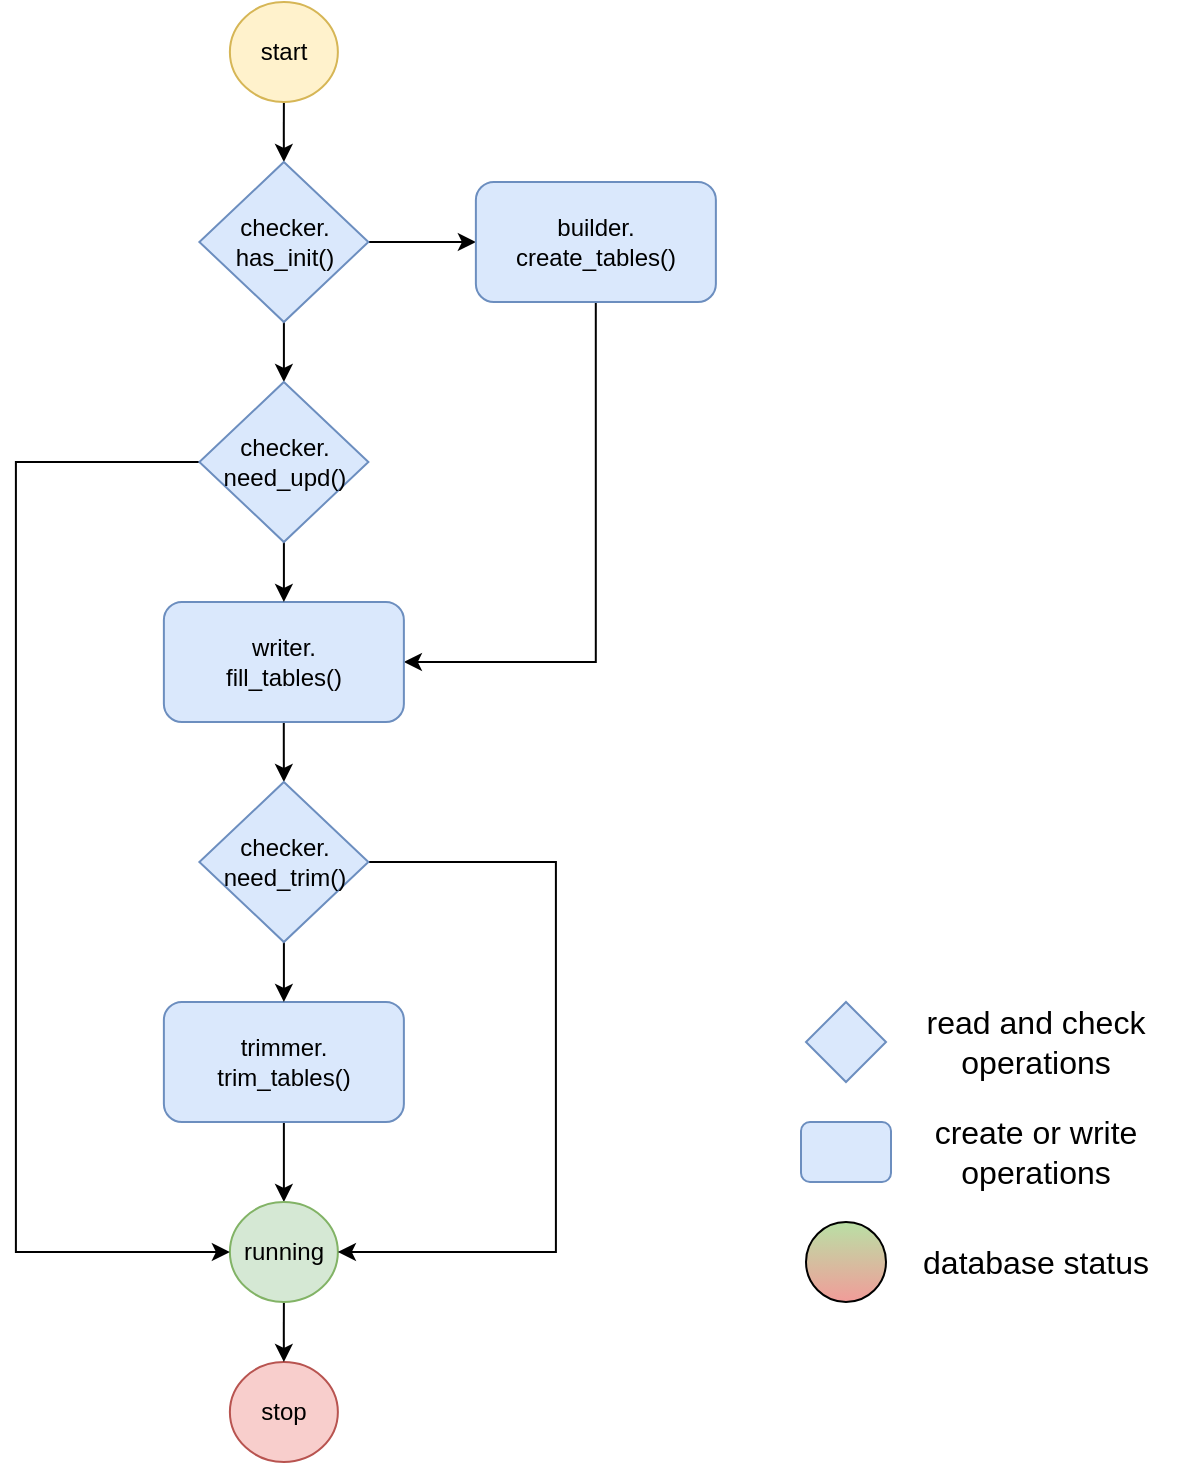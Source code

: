 <mxfile version="14.7.3" type="device"><diagram id="C5RBs43oDa-KdzZeNtuy" name="Page-1"><mxGraphModel dx="1767" dy="1020" grid="1" gridSize="10" guides="1" tooltips="1" connect="1" arrows="1" fold="1" page="1" pageScale="1" pageWidth="827" pageHeight="1169" math="0" shadow="0"><root><mxCell id="WIyWlLk6GJQsqaUBKTNV-0"/><mxCell id="WIyWlLk6GJQsqaUBKTNV-1" parent="WIyWlLk6GJQsqaUBKTNV-0"/><mxCell id="EKnlKL0pCzrxtYa5lAn7-3" style="edgeStyle=orthogonalEdgeStyle;rounded=0;orthogonalLoop=1;jettySize=auto;html=1;entryX=0.5;entryY=0;entryDx=0;entryDy=0;" edge="1" parent="WIyWlLk6GJQsqaUBKTNV-1" source="EKnlKL0pCzrxtYa5lAn7-0" target="EKnlKL0pCzrxtYa5lAn7-2"><mxGeometry relative="1" as="geometry"/></mxCell><mxCell id="EKnlKL0pCzrxtYa5lAn7-0" value="start" style="ellipse;whiteSpace=wrap;html=1;fillColor=#fff2cc;strokeColor=#d6b656;" vertex="1" parent="WIyWlLk6GJQsqaUBKTNV-1"><mxGeometry x="216.94" y="70" width="54" height="50" as="geometry"/></mxCell><mxCell id="EKnlKL0pCzrxtYa5lAn7-1" value="stop" style="ellipse;whiteSpace=wrap;html=1;fillColor=#f8cecc;strokeColor=#b85450;" vertex="1" parent="WIyWlLk6GJQsqaUBKTNV-1"><mxGeometry x="216.94" y="750" width="54" height="50" as="geometry"/></mxCell><mxCell id="EKnlKL0pCzrxtYa5lAn7-29" style="edgeStyle=orthogonalEdgeStyle;rounded=0;orthogonalLoop=1;jettySize=auto;html=1;entryX=0.5;entryY=0;entryDx=0;entryDy=0;" edge="1" parent="WIyWlLk6GJQsqaUBKTNV-1" source="EKnlKL0pCzrxtYa5lAn7-2" target="EKnlKL0pCzrxtYa5lAn7-20"><mxGeometry relative="1" as="geometry"/></mxCell><mxCell id="EKnlKL0pCzrxtYa5lAn7-34" style="edgeStyle=orthogonalEdgeStyle;rounded=0;orthogonalLoop=1;jettySize=auto;html=1;entryX=0;entryY=0.5;entryDx=0;entryDy=0;" edge="1" parent="WIyWlLk6GJQsqaUBKTNV-1" source="EKnlKL0pCzrxtYa5lAn7-2" target="EKnlKL0pCzrxtYa5lAn7-4"><mxGeometry relative="1" as="geometry"/></mxCell><mxCell id="EKnlKL0pCzrxtYa5lAn7-2" value="checker.&lt;br&gt;has_init()" style="rhombus;whiteSpace=wrap;html=1;fillColor=#dae8fc;strokeColor=#6c8ebf;" vertex="1" parent="WIyWlLk6GJQsqaUBKTNV-1"><mxGeometry x="201.69" y="150" width="84.5" height="80" as="geometry"/></mxCell><mxCell id="EKnlKL0pCzrxtYa5lAn7-36" style="edgeStyle=orthogonalEdgeStyle;rounded=0;orthogonalLoop=1;jettySize=auto;html=1;entryX=1;entryY=0.5;entryDx=0;entryDy=0;" edge="1" parent="WIyWlLk6GJQsqaUBKTNV-1" source="EKnlKL0pCzrxtYa5lAn7-4" target="EKnlKL0pCzrxtYa5lAn7-8"><mxGeometry relative="1" as="geometry"><Array as="points"><mxPoint x="399.94" y="400"/></Array></mxGeometry></mxCell><mxCell id="EKnlKL0pCzrxtYa5lAn7-4" value="builder.&lt;br&gt;create_tables()" style="rounded=1;whiteSpace=wrap;html=1;fillColor=#dae8fc;strokeColor=#6c8ebf;" vertex="1" parent="WIyWlLk6GJQsqaUBKTNV-1"><mxGeometry x="339.94" y="160" width="120" height="60" as="geometry"/></mxCell><mxCell id="EKnlKL0pCzrxtYa5lAn7-31" style="edgeStyle=orthogonalEdgeStyle;rounded=0;orthogonalLoop=1;jettySize=auto;html=1;entryX=0.5;entryY=0;entryDx=0;entryDy=0;" edge="1" parent="WIyWlLk6GJQsqaUBKTNV-1" source="EKnlKL0pCzrxtYa5lAn7-8" target="EKnlKL0pCzrxtYa5lAn7-23"><mxGeometry relative="1" as="geometry"/></mxCell><mxCell id="EKnlKL0pCzrxtYa5lAn7-8" value="writer.&lt;br&gt;fill_tables()" style="rounded=1;whiteSpace=wrap;html=1;fillColor=#dae8fc;strokeColor=#6c8ebf;" vertex="1" parent="WIyWlLk6GJQsqaUBKTNV-1"><mxGeometry x="183.94" y="370" width="120" height="60" as="geometry"/></mxCell><mxCell id="EKnlKL0pCzrxtYa5lAn7-33" style="edgeStyle=orthogonalEdgeStyle;rounded=0;orthogonalLoop=1;jettySize=auto;html=1;entryX=0.5;entryY=0;entryDx=0;entryDy=0;" edge="1" parent="WIyWlLk6GJQsqaUBKTNV-1" source="EKnlKL0pCzrxtYa5lAn7-12" target="EKnlKL0pCzrxtYa5lAn7-16"><mxGeometry relative="1" as="geometry"/></mxCell><mxCell id="EKnlKL0pCzrxtYa5lAn7-12" value="trimmer.&lt;br&gt;trim_tables()" style="rounded=1;whiteSpace=wrap;html=1;fillColor=#dae8fc;strokeColor=#6c8ebf;" vertex="1" parent="WIyWlLk6GJQsqaUBKTNV-1"><mxGeometry x="183.94" y="570" width="120" height="60" as="geometry"/></mxCell><mxCell id="EKnlKL0pCzrxtYa5lAn7-19" style="edgeStyle=orthogonalEdgeStyle;rounded=0;orthogonalLoop=1;jettySize=auto;html=1;entryX=0.5;entryY=0;entryDx=0;entryDy=0;" edge="1" parent="WIyWlLk6GJQsqaUBKTNV-1" source="EKnlKL0pCzrxtYa5lAn7-16" target="EKnlKL0pCzrxtYa5lAn7-1"><mxGeometry relative="1" as="geometry"/></mxCell><mxCell id="EKnlKL0pCzrxtYa5lAn7-16" value="running" style="ellipse;whiteSpace=wrap;html=1;fillColor=#d5e8d4;strokeColor=#82b366;" vertex="1" parent="WIyWlLk6GJQsqaUBKTNV-1"><mxGeometry x="216.94" y="670" width="54" height="50" as="geometry"/></mxCell><mxCell id="EKnlKL0pCzrxtYa5lAn7-30" style="edgeStyle=orthogonalEdgeStyle;rounded=0;orthogonalLoop=1;jettySize=auto;html=1;entryX=0.5;entryY=0;entryDx=0;entryDy=0;" edge="1" parent="WIyWlLk6GJQsqaUBKTNV-1" source="EKnlKL0pCzrxtYa5lAn7-20" target="EKnlKL0pCzrxtYa5lAn7-8"><mxGeometry relative="1" as="geometry"/></mxCell><mxCell id="EKnlKL0pCzrxtYa5lAn7-39" style="edgeStyle=orthogonalEdgeStyle;rounded=0;orthogonalLoop=1;jettySize=auto;html=1;entryX=0;entryY=0.5;entryDx=0;entryDy=0;" edge="1" parent="WIyWlLk6GJQsqaUBKTNV-1" source="EKnlKL0pCzrxtYa5lAn7-20" target="EKnlKL0pCzrxtYa5lAn7-16"><mxGeometry relative="1" as="geometry"><Array as="points"><mxPoint x="109.94" y="300"/><mxPoint x="109.94" y="695"/></Array></mxGeometry></mxCell><mxCell id="EKnlKL0pCzrxtYa5lAn7-20" value="checker.&lt;br&gt;need_upd()" style="rhombus;whiteSpace=wrap;html=1;fillColor=#dae8fc;strokeColor=#6c8ebf;" vertex="1" parent="WIyWlLk6GJQsqaUBKTNV-1"><mxGeometry x="201.69" y="260" width="84.5" height="80" as="geometry"/></mxCell><mxCell id="EKnlKL0pCzrxtYa5lAn7-32" style="edgeStyle=orthogonalEdgeStyle;rounded=0;orthogonalLoop=1;jettySize=auto;html=1;entryX=0.5;entryY=0;entryDx=0;entryDy=0;" edge="1" parent="WIyWlLk6GJQsqaUBKTNV-1" source="EKnlKL0pCzrxtYa5lAn7-23" target="EKnlKL0pCzrxtYa5lAn7-12"><mxGeometry relative="1" as="geometry"/></mxCell><mxCell id="EKnlKL0pCzrxtYa5lAn7-40" style="edgeStyle=orthogonalEdgeStyle;rounded=0;orthogonalLoop=1;jettySize=auto;html=1;entryX=1;entryY=0.5;entryDx=0;entryDy=0;" edge="1" parent="WIyWlLk6GJQsqaUBKTNV-1" source="EKnlKL0pCzrxtYa5lAn7-23" target="EKnlKL0pCzrxtYa5lAn7-16"><mxGeometry relative="1" as="geometry"><Array as="points"><mxPoint x="379.94" y="500"/><mxPoint x="379.94" y="695"/></Array></mxGeometry></mxCell><mxCell id="EKnlKL0pCzrxtYa5lAn7-23" value="checker.&lt;br&gt;need_trim()" style="rhombus;whiteSpace=wrap;html=1;fillColor=#dae8fc;strokeColor=#6c8ebf;" vertex="1" parent="WIyWlLk6GJQsqaUBKTNV-1"><mxGeometry x="201.69" y="460" width="84.5" height="80" as="geometry"/></mxCell><mxCell id="EKnlKL0pCzrxtYa5lAn7-41" value="" style="rhombus;whiteSpace=wrap;html=1;fillColor=#dae8fc;strokeColor=#6c8ebf;" vertex="1" parent="WIyWlLk6GJQsqaUBKTNV-1"><mxGeometry x="505" y="570" width="40" height="40" as="geometry"/></mxCell><mxCell id="EKnlKL0pCzrxtYa5lAn7-42" value="" style="rounded=1;whiteSpace=wrap;html=1;fillColor=#dae8fc;strokeColor=#6c8ebf;" vertex="1" parent="WIyWlLk6GJQsqaUBKTNV-1"><mxGeometry x="502.5" y="630" width="45" height="30" as="geometry"/></mxCell><mxCell id="EKnlKL0pCzrxtYa5lAn7-43" value="" style="ellipse;whiteSpace=wrap;html=1;gradientColor=#F19C99;fillColor=#B9E0A5;" vertex="1" parent="WIyWlLk6GJQsqaUBKTNV-1"><mxGeometry x="505" y="680" width="40" height="40" as="geometry"/></mxCell><mxCell id="EKnlKL0pCzrxtYa5lAn7-44" value="&lt;font style=&quot;font-size: 16px&quot;&gt;read and check operations&lt;/font&gt;" style="text;html=1;strokeColor=none;fillColor=none;align=center;verticalAlign=middle;whiteSpace=wrap;rounded=0;" vertex="1" parent="WIyWlLk6GJQsqaUBKTNV-1"><mxGeometry x="540" y="575" width="160" height="30" as="geometry"/></mxCell><mxCell id="EKnlKL0pCzrxtYa5lAn7-45" value="&lt;font style=&quot;font-size: 16px&quot;&gt;create or write operations&lt;/font&gt;" style="text;html=1;strokeColor=none;fillColor=none;align=center;verticalAlign=middle;whiteSpace=wrap;rounded=0;" vertex="1" parent="WIyWlLk6GJQsqaUBKTNV-1"><mxGeometry x="540" y="630" width="160" height="30" as="geometry"/></mxCell><mxCell id="EKnlKL0pCzrxtYa5lAn7-46" value="&lt;font style=&quot;font-size: 16px&quot;&gt;database status&lt;/font&gt;" style="text;html=1;strokeColor=none;fillColor=none;align=center;verticalAlign=middle;whiteSpace=wrap;rounded=0;" vertex="1" parent="WIyWlLk6GJQsqaUBKTNV-1"><mxGeometry x="540" y="685" width="160" height="30" as="geometry"/></mxCell></root></mxGraphModel></diagram></mxfile>